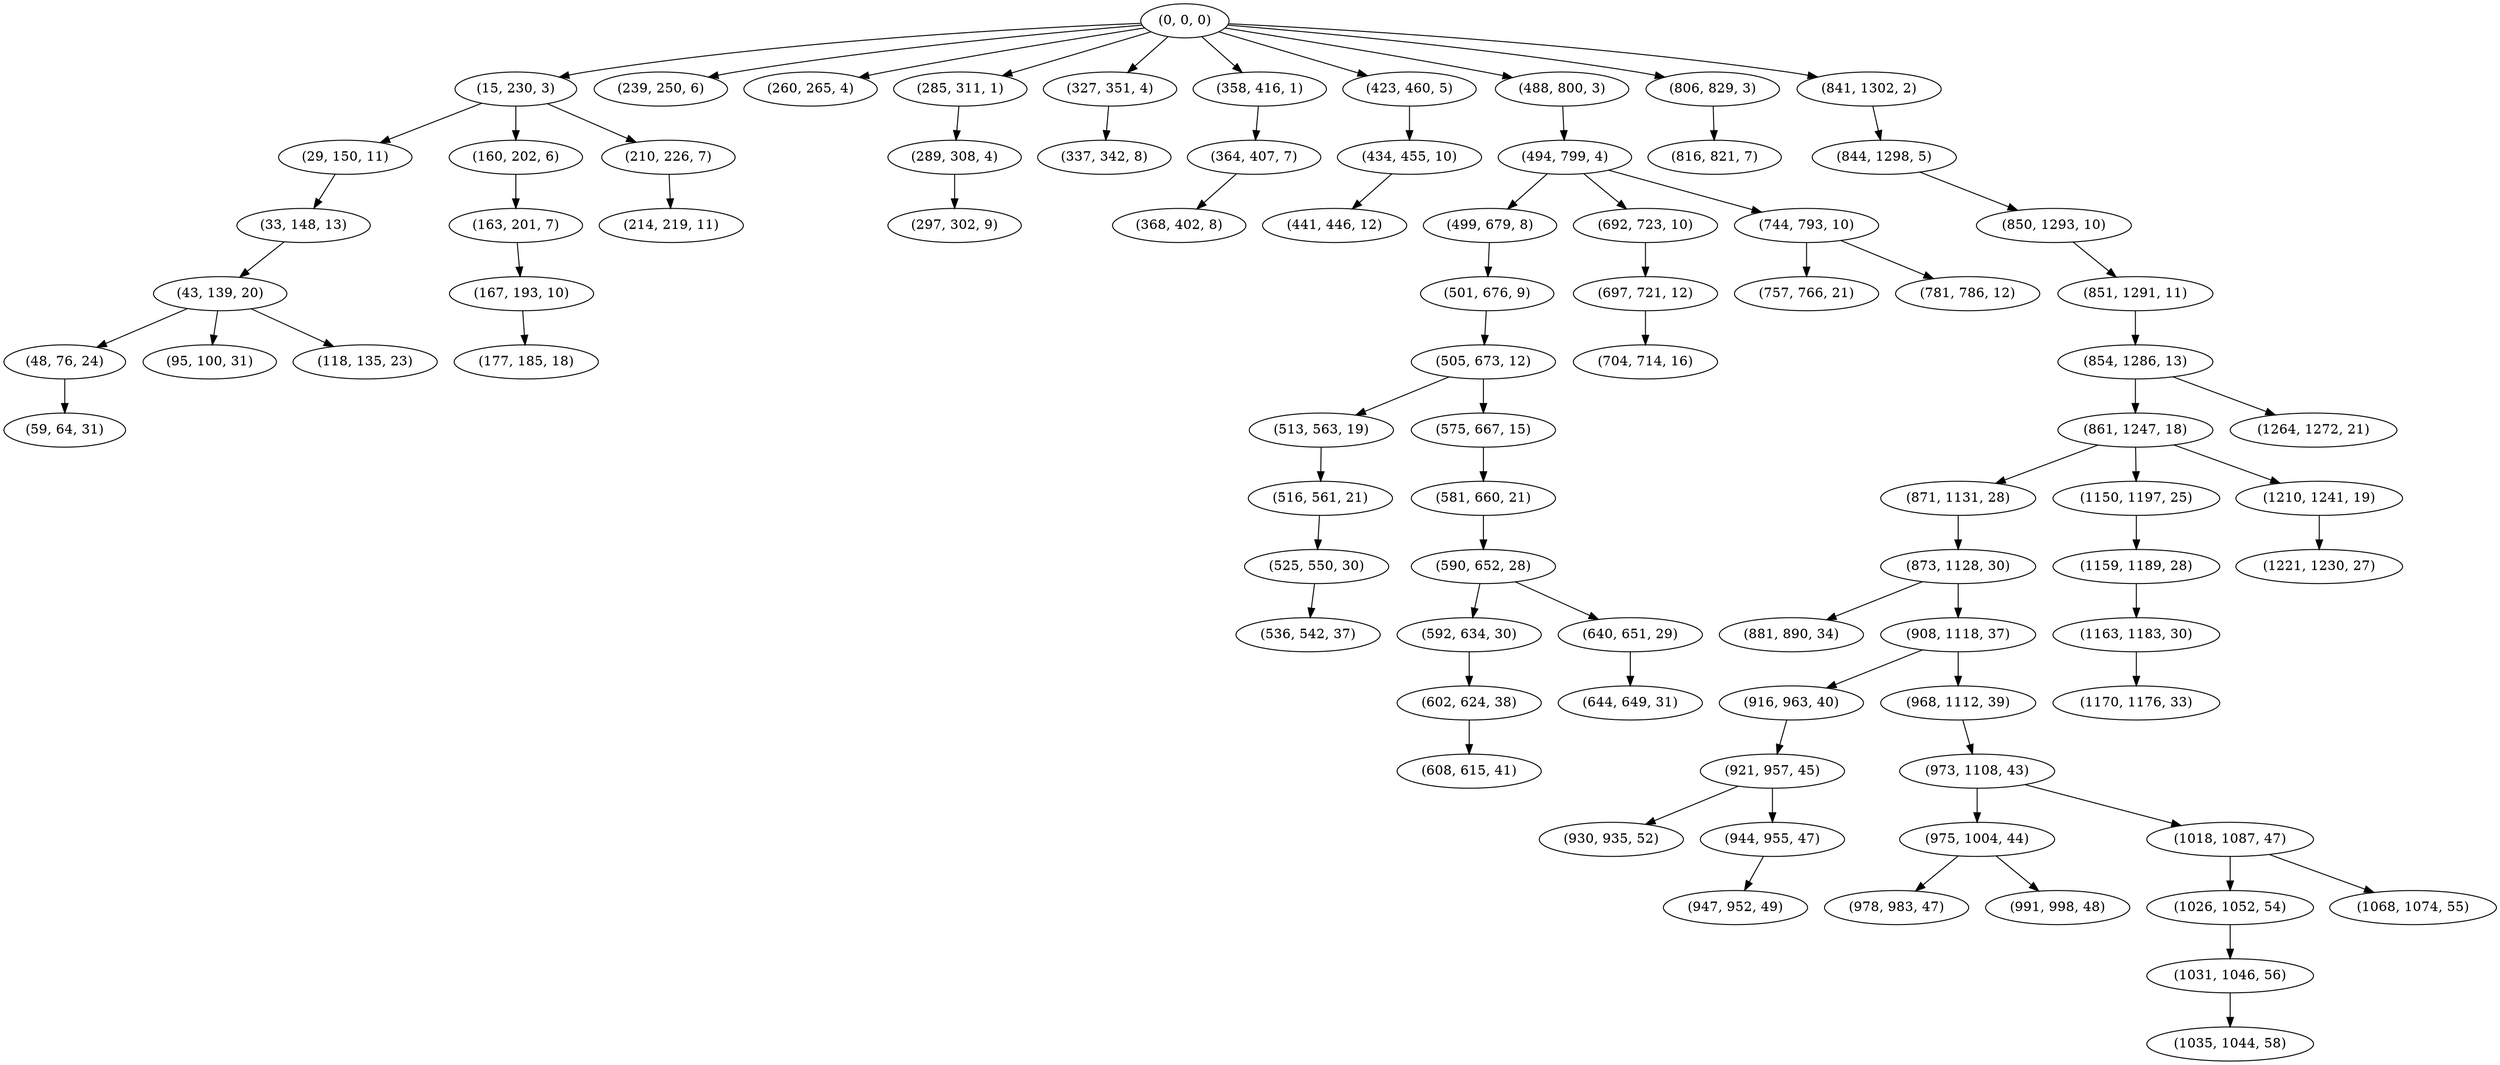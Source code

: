 digraph tree {
    "(0, 0, 0)";
    "(15, 230, 3)";
    "(29, 150, 11)";
    "(33, 148, 13)";
    "(43, 139, 20)";
    "(48, 76, 24)";
    "(59, 64, 31)";
    "(95, 100, 31)";
    "(118, 135, 23)";
    "(160, 202, 6)";
    "(163, 201, 7)";
    "(167, 193, 10)";
    "(177, 185, 18)";
    "(210, 226, 7)";
    "(214, 219, 11)";
    "(239, 250, 6)";
    "(260, 265, 4)";
    "(285, 311, 1)";
    "(289, 308, 4)";
    "(297, 302, 9)";
    "(327, 351, 4)";
    "(337, 342, 8)";
    "(358, 416, 1)";
    "(364, 407, 7)";
    "(368, 402, 8)";
    "(423, 460, 5)";
    "(434, 455, 10)";
    "(441, 446, 12)";
    "(488, 800, 3)";
    "(494, 799, 4)";
    "(499, 679, 8)";
    "(501, 676, 9)";
    "(505, 673, 12)";
    "(513, 563, 19)";
    "(516, 561, 21)";
    "(525, 550, 30)";
    "(536, 542, 37)";
    "(575, 667, 15)";
    "(581, 660, 21)";
    "(590, 652, 28)";
    "(592, 634, 30)";
    "(602, 624, 38)";
    "(608, 615, 41)";
    "(640, 651, 29)";
    "(644, 649, 31)";
    "(692, 723, 10)";
    "(697, 721, 12)";
    "(704, 714, 16)";
    "(744, 793, 10)";
    "(757, 766, 21)";
    "(781, 786, 12)";
    "(806, 829, 3)";
    "(816, 821, 7)";
    "(841, 1302, 2)";
    "(844, 1298, 5)";
    "(850, 1293, 10)";
    "(851, 1291, 11)";
    "(854, 1286, 13)";
    "(861, 1247, 18)";
    "(871, 1131, 28)";
    "(873, 1128, 30)";
    "(881, 890, 34)";
    "(908, 1118, 37)";
    "(916, 963, 40)";
    "(921, 957, 45)";
    "(930, 935, 52)";
    "(944, 955, 47)";
    "(947, 952, 49)";
    "(968, 1112, 39)";
    "(973, 1108, 43)";
    "(975, 1004, 44)";
    "(978, 983, 47)";
    "(991, 998, 48)";
    "(1018, 1087, 47)";
    "(1026, 1052, 54)";
    "(1031, 1046, 56)";
    "(1035, 1044, 58)";
    "(1068, 1074, 55)";
    "(1150, 1197, 25)";
    "(1159, 1189, 28)";
    "(1163, 1183, 30)";
    "(1170, 1176, 33)";
    "(1210, 1241, 19)";
    "(1221, 1230, 27)";
    "(1264, 1272, 21)";
    "(0, 0, 0)" -> "(15, 230, 3)";
    "(0, 0, 0)" -> "(239, 250, 6)";
    "(0, 0, 0)" -> "(260, 265, 4)";
    "(0, 0, 0)" -> "(285, 311, 1)";
    "(0, 0, 0)" -> "(327, 351, 4)";
    "(0, 0, 0)" -> "(358, 416, 1)";
    "(0, 0, 0)" -> "(423, 460, 5)";
    "(0, 0, 0)" -> "(488, 800, 3)";
    "(0, 0, 0)" -> "(806, 829, 3)";
    "(0, 0, 0)" -> "(841, 1302, 2)";
    "(15, 230, 3)" -> "(29, 150, 11)";
    "(15, 230, 3)" -> "(160, 202, 6)";
    "(15, 230, 3)" -> "(210, 226, 7)";
    "(29, 150, 11)" -> "(33, 148, 13)";
    "(33, 148, 13)" -> "(43, 139, 20)";
    "(43, 139, 20)" -> "(48, 76, 24)";
    "(43, 139, 20)" -> "(95, 100, 31)";
    "(43, 139, 20)" -> "(118, 135, 23)";
    "(48, 76, 24)" -> "(59, 64, 31)";
    "(160, 202, 6)" -> "(163, 201, 7)";
    "(163, 201, 7)" -> "(167, 193, 10)";
    "(167, 193, 10)" -> "(177, 185, 18)";
    "(210, 226, 7)" -> "(214, 219, 11)";
    "(285, 311, 1)" -> "(289, 308, 4)";
    "(289, 308, 4)" -> "(297, 302, 9)";
    "(327, 351, 4)" -> "(337, 342, 8)";
    "(358, 416, 1)" -> "(364, 407, 7)";
    "(364, 407, 7)" -> "(368, 402, 8)";
    "(423, 460, 5)" -> "(434, 455, 10)";
    "(434, 455, 10)" -> "(441, 446, 12)";
    "(488, 800, 3)" -> "(494, 799, 4)";
    "(494, 799, 4)" -> "(499, 679, 8)";
    "(494, 799, 4)" -> "(692, 723, 10)";
    "(494, 799, 4)" -> "(744, 793, 10)";
    "(499, 679, 8)" -> "(501, 676, 9)";
    "(501, 676, 9)" -> "(505, 673, 12)";
    "(505, 673, 12)" -> "(513, 563, 19)";
    "(505, 673, 12)" -> "(575, 667, 15)";
    "(513, 563, 19)" -> "(516, 561, 21)";
    "(516, 561, 21)" -> "(525, 550, 30)";
    "(525, 550, 30)" -> "(536, 542, 37)";
    "(575, 667, 15)" -> "(581, 660, 21)";
    "(581, 660, 21)" -> "(590, 652, 28)";
    "(590, 652, 28)" -> "(592, 634, 30)";
    "(590, 652, 28)" -> "(640, 651, 29)";
    "(592, 634, 30)" -> "(602, 624, 38)";
    "(602, 624, 38)" -> "(608, 615, 41)";
    "(640, 651, 29)" -> "(644, 649, 31)";
    "(692, 723, 10)" -> "(697, 721, 12)";
    "(697, 721, 12)" -> "(704, 714, 16)";
    "(744, 793, 10)" -> "(757, 766, 21)";
    "(744, 793, 10)" -> "(781, 786, 12)";
    "(806, 829, 3)" -> "(816, 821, 7)";
    "(841, 1302, 2)" -> "(844, 1298, 5)";
    "(844, 1298, 5)" -> "(850, 1293, 10)";
    "(850, 1293, 10)" -> "(851, 1291, 11)";
    "(851, 1291, 11)" -> "(854, 1286, 13)";
    "(854, 1286, 13)" -> "(861, 1247, 18)";
    "(854, 1286, 13)" -> "(1264, 1272, 21)";
    "(861, 1247, 18)" -> "(871, 1131, 28)";
    "(861, 1247, 18)" -> "(1150, 1197, 25)";
    "(861, 1247, 18)" -> "(1210, 1241, 19)";
    "(871, 1131, 28)" -> "(873, 1128, 30)";
    "(873, 1128, 30)" -> "(881, 890, 34)";
    "(873, 1128, 30)" -> "(908, 1118, 37)";
    "(908, 1118, 37)" -> "(916, 963, 40)";
    "(908, 1118, 37)" -> "(968, 1112, 39)";
    "(916, 963, 40)" -> "(921, 957, 45)";
    "(921, 957, 45)" -> "(930, 935, 52)";
    "(921, 957, 45)" -> "(944, 955, 47)";
    "(944, 955, 47)" -> "(947, 952, 49)";
    "(968, 1112, 39)" -> "(973, 1108, 43)";
    "(973, 1108, 43)" -> "(975, 1004, 44)";
    "(973, 1108, 43)" -> "(1018, 1087, 47)";
    "(975, 1004, 44)" -> "(978, 983, 47)";
    "(975, 1004, 44)" -> "(991, 998, 48)";
    "(1018, 1087, 47)" -> "(1026, 1052, 54)";
    "(1018, 1087, 47)" -> "(1068, 1074, 55)";
    "(1026, 1052, 54)" -> "(1031, 1046, 56)";
    "(1031, 1046, 56)" -> "(1035, 1044, 58)";
    "(1150, 1197, 25)" -> "(1159, 1189, 28)";
    "(1159, 1189, 28)" -> "(1163, 1183, 30)";
    "(1163, 1183, 30)" -> "(1170, 1176, 33)";
    "(1210, 1241, 19)" -> "(1221, 1230, 27)";
}
